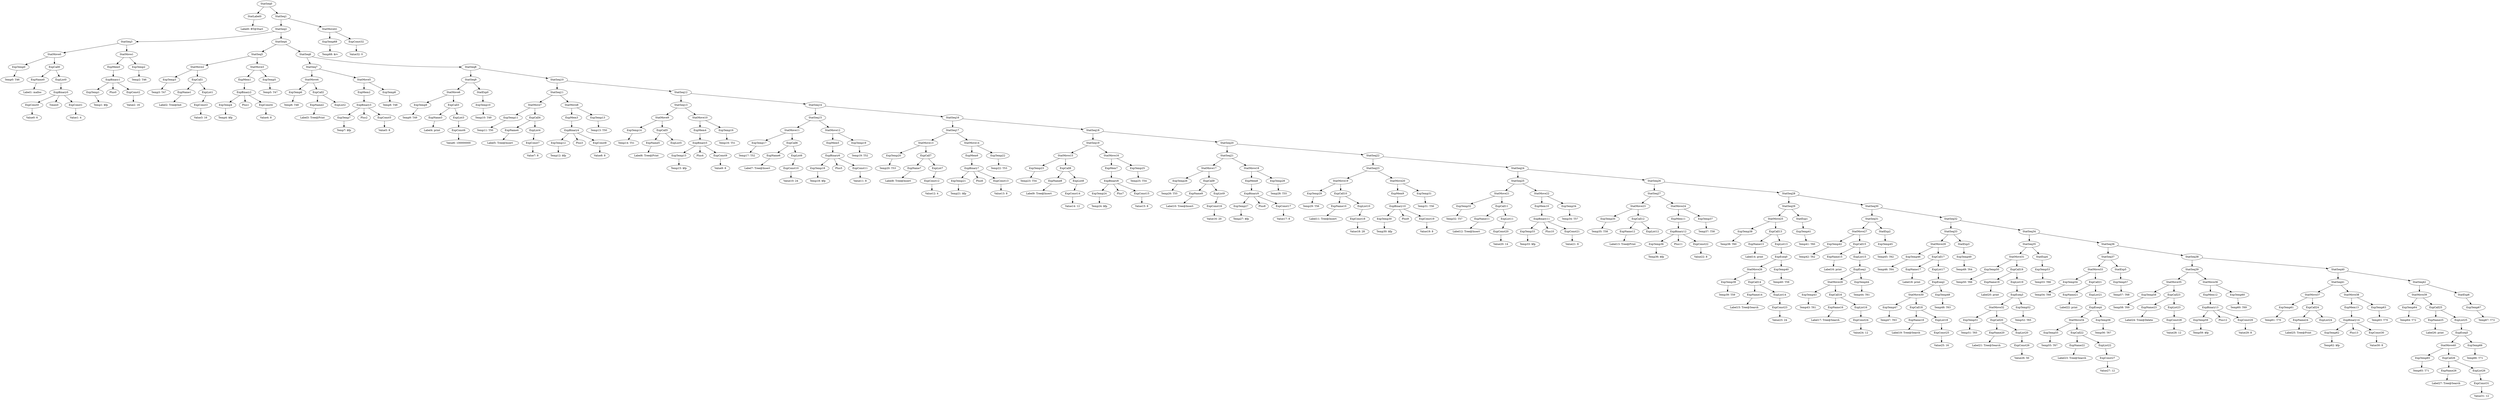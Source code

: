 digraph {
	ordering = out;
	ExpConst32 -> "Value32: 0";
	StatMove41 -> ExpTemp68;
	StatMove41 -> ExpConst32;
	ExpTemp68 -> "Temp68: $rv";
	StatExp6 -> ExpTemp67;
	ExpList25 -> ExpEseq5;
	ExpTemp66 -> "Temp66: T71";
	ExpEseq5 -> StatMove40;
	ExpEseq5 -> ExpTemp66;
	ExpConst31 -> "Value31: 12";
	ExpCall26 -> ExpName26;
	ExpCall26 -> ExpList26;
	ExpCall25 -> ExpName25;
	ExpCall25 -> ExpList25;
	ExpTemp64 -> "Temp64: T72";
	StatSeq40 -> StatSeq41;
	StatSeq40 -> StatSeq42;
	ExpConst30 -> "Value30: 8";
	ExpTemp62 -> "Temp62: $fp";
	ExpCall24 -> ExpName24;
	ExpCall24 -> ExpList24;
	ExpName24 -> "Label25: Tree@Print";
	StatMove37 -> ExpTemp61;
	StatMove37 -> ExpCall24;
	StatSeq38 -> StatSeq39;
	StatSeq38 -> StatSeq40;
	ExpTemp60 -> "Temp60: T69";
	ExpMem12 -> ExpBinary13;
	ExpConst29 -> "Value29: 8";
	ExpBinary13 -> ExpTemp59;
	ExpBinary13 -> Plus12;
	ExpBinary13 -> ExpConst29;
	StatSeq39 -> StatMove35;
	StatSeq39 -> StatMove36;
	ExpList23 -> ExpConst28;
	ExpCall23 -> ExpName23;
	ExpCall23 -> ExpList23;
	ExpName23 -> "Label24: Tree@Delete";
	StatMove35 -> ExpTemp58;
	StatMove35 -> ExpCall23;
	ExpTemp56 -> "Temp56: T67";
	ExpConst27 -> "Value27: 12";
	ExpCall22 -> ExpName22;
	ExpCall22 -> ExpList22;
	ExpName22 -> "Label23: Tree@Search";
	ExpTemp59 -> "Temp59: $fp";
	StatMove34 -> ExpTemp55;
	StatMove34 -> ExpCall22;
	ExpCall21 -> ExpName21;
	ExpCall21 -> ExpList21;
	StatMove33 -> ExpTemp54;
	StatMove33 -> ExpCall21;
	ExpTemp54 -> "Temp54: T68";
	StatSeq34 -> StatSeq35;
	StatSeq34 -> StatSeq36;
	StatExp4 -> ExpTemp53;
	StatSeq35 -> StatMove31;
	StatSeq35 -> StatExp4;
	ExpList19 -> ExpEseq3;
	ExpTemp52 -> "Temp52: T65";
	StatMove36 -> ExpMem12;
	StatMove36 -> ExpTemp60;
	ExpEseq3 -> StatMove32;
	ExpEseq3 -> ExpTemp52;
	ExpCall20 -> ExpName20;
	ExpCall20 -> ExpList20;
	ExpTemp51 -> "Temp51: T65";
	ExpName19 -> "Label20: print";
	StatMove31 -> ExpTemp50;
	StatMove31 -> ExpCall19;
	ExpTemp50 -> "Temp50: T66";
	ExpList17 -> ExpEseq2;
	ExpTemp48 -> "Temp48: T63";
	ExpName25 -> "Label26: print";
	ExpEseq2 -> StatMove30;
	ExpEseq2 -> ExpTemp48;
	ExpList18 -> ExpConst25;
	ExpConst25 -> "Value25: 16";
	ExpCall18 -> ExpName18;
	ExpCall18 -> ExpList18;
	StatMove30 -> ExpTemp47;
	StatMove30 -> ExpCall18;
	ExpList22 -> ExpConst27;
	ExpCall17 -> ExpName17;
	ExpCall17 -> ExpList17;
	StatSeq1 -> StatSeq2;
	StatSeq1 -> StatMove41;
	StatSeq30 -> StatSeq31;
	StatSeq30 -> StatSeq32;
	StatExp2 -> ExpTemp45;
	ExpTemp45 -> "Temp45: T62";
	StatSeq31 -> StatMove27;
	StatSeq31 -> StatExp2;
	ExpList15 -> ExpEseq1;
	ExpEseq1 -> StatMove28;
	ExpEseq1 -> ExpTemp44;
	ExpCall16 -> ExpName16;
	ExpCall16 -> ExpList16;
	ExpName16 -> "Label17: Tree@Search";
	ExpName20 -> "Label21: Tree@Search";
	StatMove13 -> ExpTemp20;
	StatMove13 -> ExpCall7;
	StatSeq10 -> StatSeq11;
	StatSeq10 -> StatSeq12;
	ExpTemp20 -> "Temp20: T53";
	ExpName0 -> "Label1: malloc";
	StatExp3 -> ExpTemp49;
	ExpConst8 -> "Value8: 8";
	ExpTemp47 -> "Temp47: T63";
	ExpConst11 -> "Value11: 8";
	ExpCall6 -> ExpName6;
	ExpCall6 -> ExpList6;
	ExpTemp10 -> "Temp10: T49";
	ExpMem10 -> ExpBinary11;
	ExpTemp44 -> "Temp44: T61";
	StatMove11 -> ExpTemp17;
	StatMove11 -> ExpCall6;
	StatSeq13 -> StatMove9;
	StatSeq13 -> StatMove10;
	ExpTemp23 -> "Temp23: T54";
	ExpTemp32 -> "Temp32: T57";
	ExpBinary6 -> ExpTemp18;
	ExpBinary6 -> Plus5;
	ExpBinary6 -> ExpConst11;
	StatMove24 -> ExpMem11;
	StatMove24 -> ExpTemp37;
	ExpTemp16 -> "Temp16: T51";
	ExpCall5 -> ExpName5;
	ExpCall5 -> ExpList5;
	StatSeq36 -> StatSeq37;
	StatSeq36 -> StatSeq38;
	ExpMem11 -> ExpBinary12;
	StatMove26 -> ExpTemp39;
	StatMove26 -> ExpCall14;
	ExpTemp14 -> "Temp14: T51";
	StatMove12 -> ExpMem5;
	StatMove12 -> ExpTemp19;
	ExpConst19 -> "Value19: 8";
	ExpTemp13 -> "Temp13: T50";
	ExpEseq4 -> StatMove34;
	ExpEseq4 -> ExpTemp56;
	ExpMem3 -> ExpBinary4;
	StatMove5 -> ExpMem2;
	StatMove5 -> ExpTemp8;
	ExpTemp65 -> "Temp65: T71";
	ExpCall12 -> ExpName12;
	ExpCall12 -> ExpList12;
	ExpName26 -> "Label27: Tree@Search";
	ExpTemp43 -> "Temp43: T61";
	StatSeq20 -> StatSeq21;
	StatSeq20 -> StatSeq22;
	StatMove40 -> ExpTemp65;
	StatMove40 -> ExpCall26;
	ExpCall4 -> ExpName4;
	ExpCall4 -> ExpList4;
	ExpBinary11 -> ExpTemp33;
	ExpBinary11 -> Plus10;
	ExpBinary11 -> ExpConst21;
	ExpList3 -> ExpConst6;
	ExpTemp63 -> "Temp63: T70";
	ExpList7 -> ExpConst12;
	StatSeq2 -> StatSeq3;
	StatSeq2 -> StatSeq4;
	ExpTemp53 -> "Temp53: T66";
	ExpTemp19 -> "Temp19: T52";
	ExpConst24 -> "Value24: 12";
	StatLabel0 -> "Label0: BT@Start";
	StatSeq17 -> StatMove13;
	StatSeq17 -> StatMove14;
	ExpList16 -> ExpConst24;
	ExpName8 -> "Label9: Tree@Insert";
	StatMove2 -> ExpTemp3;
	StatMove2 -> ExpCall1;
	ExpMem4 -> ExpBinary5;
	StatMove10 -> ExpMem4;
	StatMove10 -> ExpTemp16;
	ExpName10 -> "Label11: Tree@Insert";
	ExpConst10 -> "Value10: 24";
	ExpBinary1 -> ExpTemp1;
	ExpBinary1 -> Plus0;
	ExpBinary1 -> ExpConst2;
	ExpList26 -> ExpConst31;
	ExpCall3 -> ExpName3;
	ExpCall3 -> ExpList3;
	ExpList1 -> ExpConst3;
	ExpTemp1 -> "Temp1: $fp";
	ExpBinary4 -> ExpTemp12;
	ExpBinary4 -> Plus3;
	ExpBinary4 -> ExpConst8;
	ExpTemp11 -> "Temp11: T50";
	StatMove28 -> ExpTemp43;
	StatMove28 -> ExpCall16;
	ExpName12 -> "Label13: Tree@Print";
	ExpEseq0 -> StatMove26;
	ExpEseq0 -> ExpTemp40;
	ExpTemp2 -> "Temp2: T46";
	StatExp0 -> ExpTemp10;
	ExpCall2 -> ExpName2;
	ExpCall2 -> ExpList2;
	ExpConst2 -> "Value2: 16";
	StatSeq0 -> StatLabel0;
	StatSeq0 -> StatSeq1;
	ExpTemp39 -> "Temp39: T59";
	ExpTemp57 -> "Temp57: T68";
	ExpTemp5 -> "Temp5: T47";
	StatSeq33 -> StatMove29;
	StatSeq33 -> StatExp3;
	StatSeq15 -> StatMove11;
	StatSeq15 -> StatMove12;
	ExpBinary14 -> ExpTemp62;
	ExpBinary14 -> Plus13;
	ExpBinary14 -> ExpConst30;
	StatMove0 -> ExpTemp0;
	StatMove0 -> ExpCall0;
	ExpList4 -> ExpConst7;
	ExpTemp27 -> "Temp27: $fp";
	StatMove38 -> ExpMem13;
	StatMove38 -> ExpTemp63;
	StatExp5 -> ExpTemp57;
	ExpBinary0 -> ExpConst0;
	ExpBinary0 -> Times0;
	ExpBinary0 -> ExpConst1;
	StatSeq8 -> StatSeq9;
	StatSeq8 -> StatSeq10;
	StatMove17 -> ExpTemp26;
	StatMove17 -> ExpCall9;
	ExpName2 -> "Label3: Tree@Print";
	StatSeq7 -> StatMove4;
	StatSeq7 -> StatMove5;
	StatSeq16 -> StatSeq17;
	StatSeq16 -> StatSeq18;
	ExpConst0 -> "Value0: 6";
	ExpTemp55 -> "Temp55: T67";
	ExpList9 -> ExpConst16;
	ExpName5 -> "Label6: Tree@Print";
	ExpConst26 -> "Value26: 50";
	ExpConst18 -> "Value18: 28";
	ExpList13 -> ExpEseq0;
	StatSeq9 -> StatMove6;
	StatSeq9 -> StatExp0;
	ExpCall0 -> ExpName0;
	ExpCall0 -> ExpList0;
	ExpTemp12 -> "Temp12: $fp";
	ExpConst23 -> "Value23: 24";
	StatSeq42 -> StatMove39;
	StatSeq42 -> StatExp6;
	StatSeq11 -> StatMove7;
	StatSeq11 -> StatMove8;
	ExpMem2 -> ExpBinary3;
	ExpTemp33 -> "Temp33: $fp";
	ExpMem13 -> ExpBinary14;
	StatSeq14 -> StatSeq15;
	StatSeq14 -> StatSeq16;
	StatExp1 -> ExpTemp41;
	ExpTemp15 -> "Temp15: $fp";
	StatSeq32 -> StatSeq33;
	StatSeq32 -> StatSeq34;
	StatMove8 -> ExpMem3;
	StatMove8 -> ExpTemp13;
	ExpTemp28 -> "Temp28: T55";
	ExpName1 -> "Label2: Tree@Init";
	StatMove1 -> ExpMem0;
	StatMove1 -> ExpTemp2;
	ExpCall19 -> ExpName19;
	ExpCall19 -> ExpList19;
	StatSeq5 -> StatMove2;
	StatSeq5 -> StatMove3;
	ExpConst28 -> "Value28: 12";
	ExpTemp18 -> "Temp18: $fp";
	ExpName4 -> "Label5: Tree@Insert";
	ExpCall14 -> ExpName14;
	ExpCall14 -> ExpList14;
	ExpTemp8 -> "Temp8: T48";
	ExpConst1 -> "Value1: 4";
	ExpName3 -> "Label4: print";
	ExpList6 -> ExpConst10;
	ExpName15 -> "Label16: print";
	ExpCall1 -> ExpName1;
	ExpCall1 -> ExpList1;
	ExpTemp17 -> "Temp17: T52";
	ExpConst3 -> "Value3: 16";
	StatSeq12 -> StatSeq13;
	StatSeq12 -> StatSeq14;
	ExpTemp4 -> "Temp4: $fp";
	ExpTemp61 -> "Temp61: T70";
	ExpList21 -> ExpEseq4;
	StatMove19 -> ExpTemp29;
	StatMove19 -> ExpCall10;
	ExpTemp0 -> "Temp0: T46";
	StatMove7 -> ExpTemp11;
	StatMove7 -> ExpCall4;
	ExpTemp7 -> "Temp7: $fp";
	ExpMem5 -> ExpBinary6;
	ExpBinary2 -> ExpTemp4;
	ExpBinary2 -> Plus1;
	ExpBinary2 -> ExpConst4;
	ExpConst4 -> "Value4: 8";
	ExpMem9 -> ExpBinary10;
	ExpConst6 -> "Value6: 100000000";
	ExpTemp58 -> "Temp58: T69";
	ExpMem1 -> ExpBinary2;
	StatMove15 -> ExpTemp23;
	StatMove15 -> ExpCall8;
	StatSeq37 -> StatMove33;
	StatSeq37 -> StatExp5;
	ExpTemp3 -> "Temp3: T47";
	ExpTemp6 -> "Temp6: T48";
	ExpBinary12 -> ExpTemp36;
	ExpBinary12 -> Plus11;
	ExpBinary12 -> ExpConst22;
	StatMove6 -> ExpTemp9;
	StatMove6 -> ExpCall3;
	StatMove32 -> ExpTemp51;
	StatMove32 -> ExpCall20;
	StatMove22 -> ExpMem10;
	StatMove22 -> ExpTemp34;
	ExpName7 -> "Label8: Tree@Insert";
	ExpCall7 -> ExpName7;
	ExpCall7 -> ExpList7;
	StatMove14 -> ExpMem6;
	StatMove14 -> ExpTemp22;
	ExpList20 -> ExpConst26;
	ExpConst12 -> "Value12: 4";
	ExpConst7 -> "Value7: 8";
	ExpTemp21 -> "Temp21: $fp";
	ExpBinary5 -> ExpTemp15;
	ExpBinary5 -> Plus4;
	ExpBinary5 -> ExpConst9;
	ExpBinary7 -> ExpTemp21;
	ExpBinary7 -> Plus6;
	ExpBinary7 -> ExpConst13;
	ExpBinary9 -> ExpTemp27;
	ExpBinary9 -> Plus8;
	ExpBinary9 -> ExpConst17;
	ExpTemp46 -> "Temp46: T64";
	ExpMem7 -> ExpBinary8;
	ExpConst13 -> "Value13: 8";
	StatMove27 -> ExpTemp42;
	StatMove27 -> ExpCall15;
	ExpTemp22 -> "Temp22: T53";
	ExpCall8 -> ExpName8;
	ExpCall8 -> ExpList8;
	ExpConst15 -> "Value15: 8";
	ExpConst9 -> "Value9: 8";
	ExpConst14 -> "Value14: 12";
	ExpList8 -> ExpConst14;
	ExpTemp31 -> "Temp31: T56";
	ExpTemp24 -> "Temp24: $fp";
	ExpConst5 -> "Value5: 8";
	StatSeq26 -> StatSeq27;
	StatSeq26 -> StatSeq28;
	ExpBinary8 -> ExpTemp24;
	ExpBinary8 -> Plus7;
	ExpBinary8 -> ExpConst15;
	StatMove16 -> ExpMem7;
	StatMove16 -> ExpTemp25;
	ExpTemp25 -> "Temp25: T54";
	ExpName9 -> "Label10: Tree@Insert";
	StatSeq41 -> StatMove37;
	StatSeq41 -> StatMove38;
	StatSeq18 -> StatSeq19;
	StatSeq18 -> StatSeq20;
	ExpTemp26 -> "Temp26: T55";
	StatMove29 -> ExpTemp46;
	StatMove29 -> ExpCall17;
	ExpName14 -> "Label15: Tree@Search";
	StatMove39 -> ExpTemp64;
	StatMove39 -> ExpCall25;
	ExpTemp41 -> "Temp41: T60";
	ExpCall9 -> ExpName9;
	ExpCall9 -> ExpList9;
	ExpTemp49 -> "Temp49: T64";
	ExpConst21 -> "Value21: 8";
	ExpMem6 -> ExpBinary7;
	ExpConst16 -> "Value16: 20";
	StatSeq21 -> StatMove17;
	StatSeq21 -> StatMove18;
	ExpConst17 -> "Value17: 8";
	StatSeq6 -> StatSeq7;
	StatSeq6 -> StatSeq8;
	ExpMem8 -> ExpBinary9;
	StatMove18 -> ExpMem8;
	StatMove18 -> ExpTemp28;
	ExpTemp29 -> "Temp29: T56";
	ExpName21 -> "Label22: print";
	ExpCall10 -> ExpName10;
	ExpCall10 -> ExpList10;
	ExpList10 -> ExpConst18;
	StatSeq23 -> StatMove19;
	StatSeq23 -> StatMove20;
	ExpTemp30 -> "Temp30: $fp";
	ExpBinary10 -> ExpTemp30;
	ExpBinary10 -> Plus9;
	ExpBinary10 -> ExpConst19;
	StatMove20 -> ExpMem9;
	StatMove20 -> ExpTemp31;
	StatSeq19 -> StatMove15;
	StatSeq19 -> StatMove16;
	StatSeq22 -> StatSeq23;
	StatSeq22 -> StatSeq24;
	StatMove21 -> ExpTemp32;
	StatMove21 -> ExpCall11;
	ExpName11 -> "Label12: Tree@Insert";
	ExpName17 -> "Label18: print";
	ExpCall11 -> ExpName11;
	ExpCall11 -> ExpList11;
	ExpList11 -> ExpConst20;
	ExpConst20 -> "Value20: 14";
	StatSeq29 -> StatMove25;
	StatSeq29 -> StatExp1;
	StatMove3 -> ExpMem1;
	StatMove3 -> ExpTemp5;
	StatSeq25 -> StatMove21;
	StatSeq25 -> StatMove22;
	ExpTemp34 -> "Temp34: T57";
	StatSeq24 -> StatSeq25;
	StatSeq24 -> StatSeq26;
	ExpTemp9 -> "Temp9: T49";
	StatSeq27 -> StatMove23;
	StatSeq27 -> StatMove24;
	StatSeq3 -> StatMove0;
	StatSeq3 -> StatMove1;
	ExpCall15 -> ExpName15;
	ExpCall15 -> ExpList15;
	ExpMem0 -> ExpBinary1;
	StatSeq4 -> StatSeq5;
	StatSeq4 -> StatSeq6;
	ExpTemp36 -> "Temp36: $fp";
	ExpList0 -> ExpBinary0;
	ExpConst22 -> "Value22: 8";
	ExpTemp67 -> "Temp67: T72";
	ExpBinary3 -> ExpTemp7;
	ExpBinary3 -> Plus2;
	ExpBinary3 -> ExpConst5;
	ExpTemp40 -> "Temp40: T59";
	ExpTemp37 -> "Temp37: T58";
	ExpName6 -> "Label7: Tree@Insert";
	ExpTemp38 -> "Temp38: T60";
	StatMove25 -> ExpTemp38;
	StatMove25 -> ExpCall13;
	ExpTemp42 -> "Temp42: T62";
	ExpName18 -> "Label19: Tree@Search";
	ExpTemp35 -> "Temp35: T58";
	StatMove23 -> ExpTemp35;
	StatMove23 -> ExpCall12;
	ExpName13 -> "Label14: print";
	StatMove9 -> ExpTemp14;
	StatMove9 -> ExpCall5;
	StatMove4 -> ExpTemp6;
	StatMove4 -> ExpCall2;
	ExpCall13 -> ExpName13;
	ExpCall13 -> ExpList13;
	ExpList14 -> ExpConst23;
	StatSeq28 -> StatSeq29;
	StatSeq28 -> StatSeq30;
}

